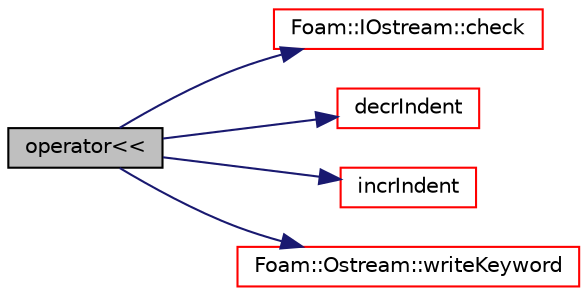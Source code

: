 digraph "operator&lt;&lt;"
{
  bgcolor="transparent";
  edge [fontname="Helvetica",fontsize="10",labelfontname="Helvetica",labelfontsize="10"];
  node [fontname="Helvetica",fontsize="10",shape=record];
  rankdir="LR";
  Node9138 [label="operator\<\<",height=0.2,width=0.4,color="black", fillcolor="grey75", style="filled", fontcolor="black"];
  Node9138 -> Node9139 [color="midnightblue",fontsize="10",style="solid",fontname="Helvetica"];
  Node9139 [label="Foam::IOstream::check",height=0.2,width=0.4,color="red",URL="$a27333.html#a367eb3425fc4e8270e2aa961df8ac8a5",tooltip="Check IOstream status for given operation. "];
  Node9138 -> Node9190 [color="midnightblue",fontsize="10",style="solid",fontname="Helvetica"];
  Node9190 [label="decrIndent",height=0.2,width=0.4,color="red",URL="$a21851.html#a1c3a44e035fae1cd9d5a4a60a7e1c32b",tooltip="Decrement the indent level. "];
  Node9138 -> Node9192 [color="midnightblue",fontsize="10",style="solid",fontname="Helvetica"];
  Node9192 [label="incrIndent",height=0.2,width=0.4,color="red",URL="$a21851.html#a5baff2b2334a238271b33f039e5dde5c",tooltip="Increment the indent level. "];
  Node9138 -> Node9194 [color="midnightblue",fontsize="10",style="solid",fontname="Helvetica"];
  Node9194 [label="Foam::Ostream::writeKeyword",height=0.2,width=0.4,color="red",URL="$a27345.html#a3c58b2bb9174ea3c4a5fa58095d1290e",tooltip="Write the keyword followed by an appropriate indentation. "];
}

